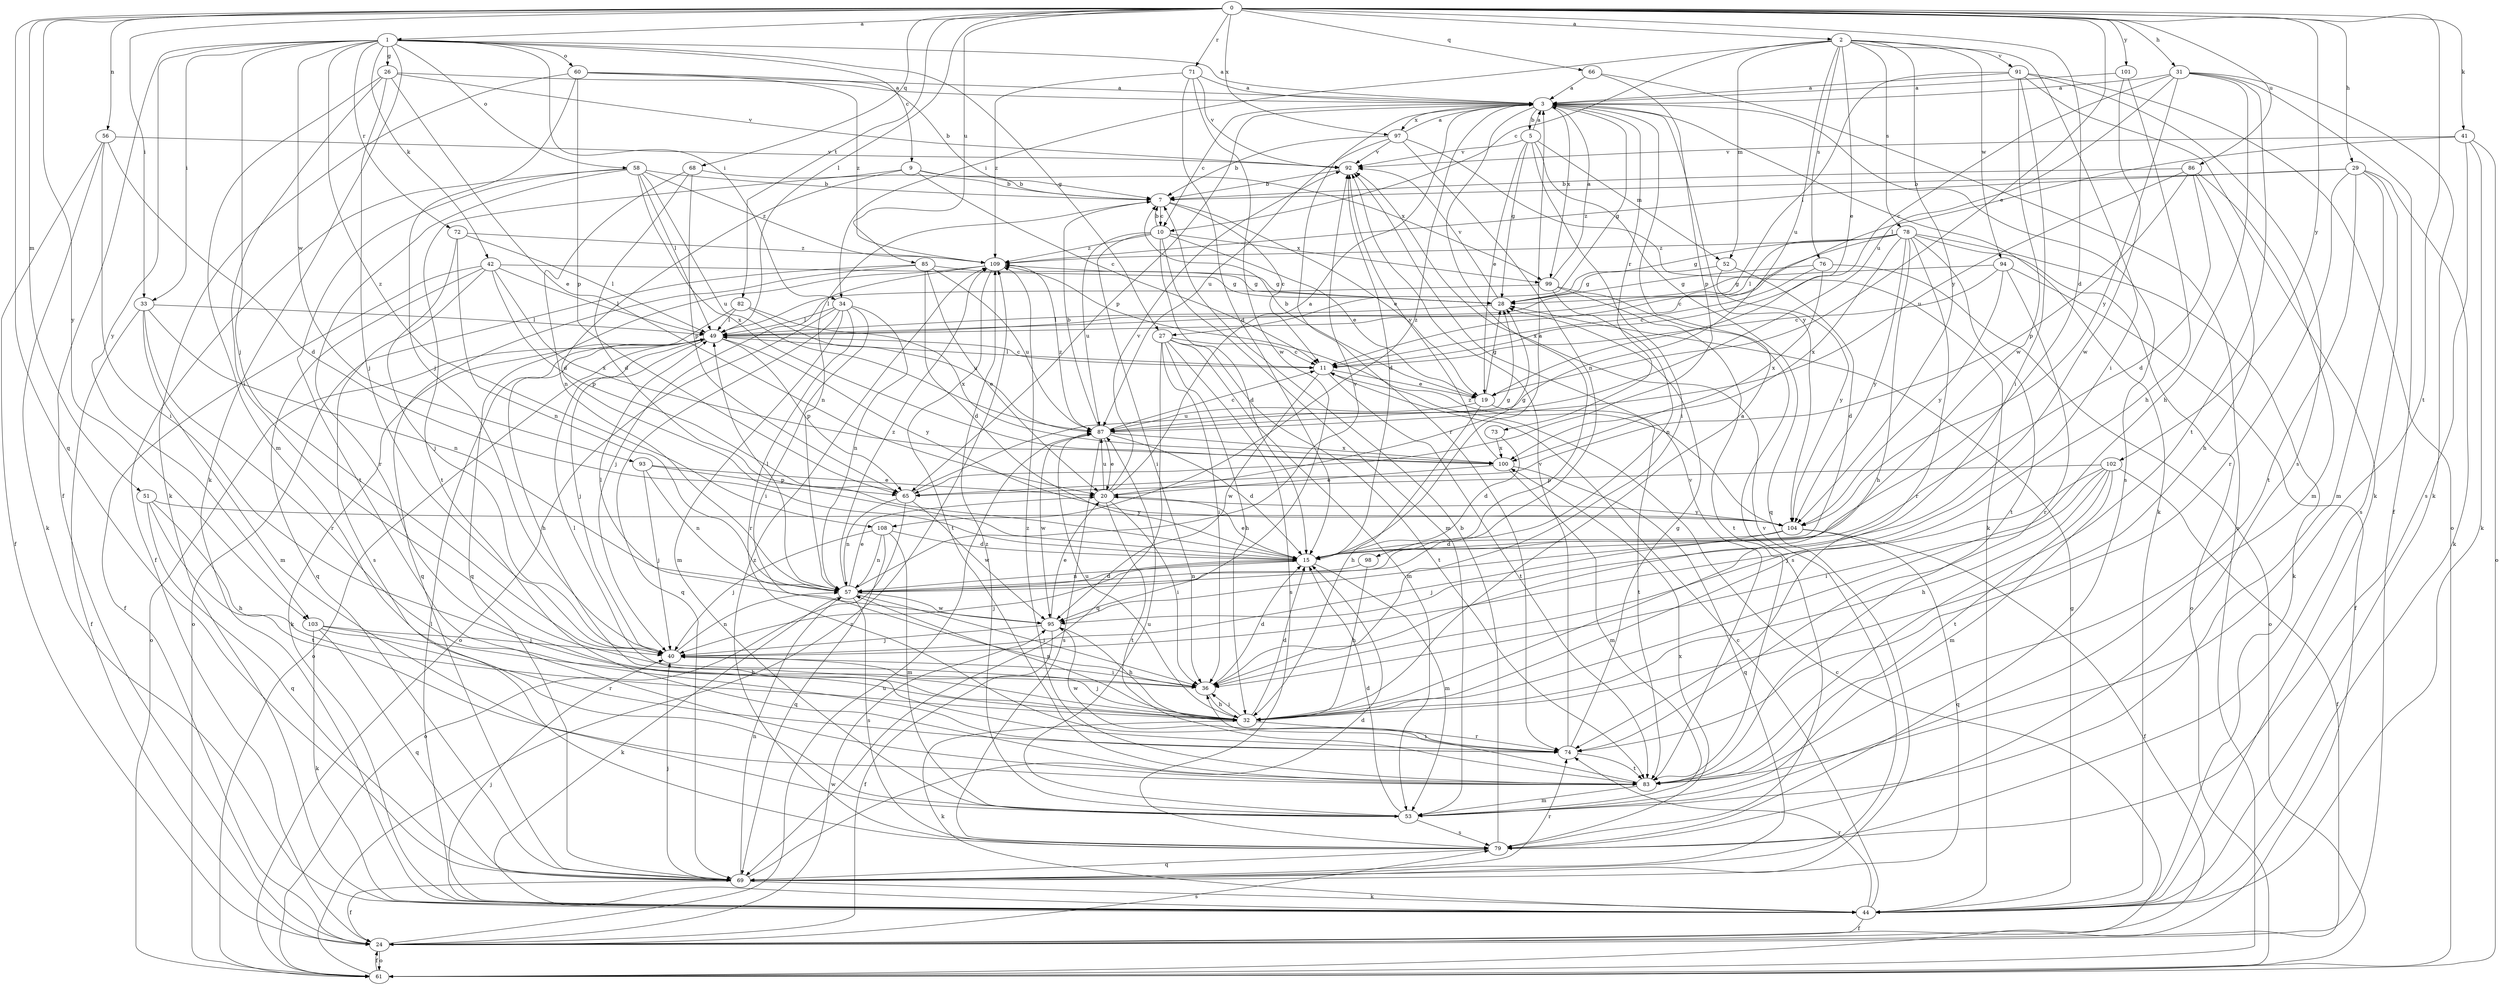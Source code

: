strict digraph  {
0;
1;
2;
3;
5;
7;
9;
10;
11;
15;
19;
20;
24;
26;
27;
28;
29;
31;
32;
33;
34;
36;
40;
41;
42;
44;
49;
51;
52;
53;
56;
57;
58;
60;
61;
65;
66;
68;
69;
71;
72;
73;
74;
76;
78;
79;
82;
83;
85;
86;
87;
91;
92;
93;
94;
95;
97;
98;
99;
100;
101;
102;
103;
104;
108;
109;
0 -> 1  [label=a];
0 -> 2  [label=a];
0 -> 15  [label=d];
0 -> 19  [label=e];
0 -> 29  [label=h];
0 -> 31  [label=h];
0 -> 33  [label=i];
0 -> 41  [label=k];
0 -> 49  [label=l];
0 -> 51  [label=m];
0 -> 56  [label=n];
0 -> 66  [label=q];
0 -> 68  [label=q];
0 -> 69  [label=q];
0 -> 71  [label=r];
0 -> 82  [label=t];
0 -> 83  [label=t];
0 -> 85  [label=u];
0 -> 86  [label=u];
0 -> 97  [label=x];
0 -> 101  [label=y];
0 -> 102  [label=y];
0 -> 103  [label=y];
1 -> 3  [label=a];
1 -> 9  [label=c];
1 -> 24  [label=f];
1 -> 26  [label=g];
1 -> 27  [label=g];
1 -> 33  [label=i];
1 -> 34  [label=i];
1 -> 40  [label=j];
1 -> 42  [label=k];
1 -> 44  [label=k];
1 -> 58  [label=o];
1 -> 60  [label=o];
1 -> 72  [label=r];
1 -> 93  [label=w];
1 -> 103  [label=y];
1 -> 108  [label=z];
2 -> 10  [label=c];
2 -> 19  [label=e];
2 -> 34  [label=i];
2 -> 36  [label=i];
2 -> 52  [label=m];
2 -> 76  [label=s];
2 -> 78  [label=s];
2 -> 87  [label=u];
2 -> 91  [label=v];
2 -> 94  [label=w];
2 -> 104  [label=y];
3 -> 5  [label=b];
3 -> 10  [label=c];
3 -> 27  [label=g];
3 -> 44  [label=k];
3 -> 65  [label=p];
3 -> 73  [label=r];
3 -> 74  [label=r];
3 -> 79  [label=s];
3 -> 97  [label=x];
3 -> 98  [label=x];
3 -> 99  [label=x];
3 -> 104  [label=y];
3 -> 108  [label=z];
5 -> 3  [label=a];
5 -> 19  [label=e];
5 -> 28  [label=g];
5 -> 36  [label=i];
5 -> 52  [label=m];
5 -> 69  [label=q];
5 -> 92  [label=v];
7 -> 10  [label=c];
7 -> 11  [label=c];
7 -> 19  [label=e];
7 -> 57  [label=n];
9 -> 7  [label=b];
9 -> 11  [label=c];
9 -> 15  [label=d];
9 -> 83  [label=t];
9 -> 99  [label=x];
10 -> 7  [label=b];
10 -> 15  [label=d];
10 -> 19  [label=e];
10 -> 36  [label=i];
10 -> 53  [label=m];
10 -> 87  [label=u];
10 -> 99  [label=x];
10 -> 109  [label=z];
11 -> 19  [label=e];
11 -> 49  [label=l];
11 -> 83  [label=t];
11 -> 95  [label=w];
15 -> 3  [label=a];
15 -> 20  [label=e];
15 -> 40  [label=j];
15 -> 53  [label=m];
15 -> 57  [label=n];
19 -> 7  [label=b];
19 -> 28  [label=g];
19 -> 32  [label=h];
19 -> 83  [label=t];
19 -> 87  [label=u];
20 -> 3  [label=a];
20 -> 28  [label=g];
20 -> 36  [label=i];
20 -> 83  [label=t];
20 -> 87  [label=u];
20 -> 92  [label=v];
20 -> 104  [label=y];
24 -> 61  [label=o];
24 -> 79  [label=s];
24 -> 87  [label=u];
24 -> 95  [label=w];
26 -> 3  [label=a];
26 -> 20  [label=e];
26 -> 36  [label=i];
26 -> 40  [label=j];
26 -> 53  [label=m];
26 -> 92  [label=v];
27 -> 11  [label=c];
27 -> 32  [label=h];
27 -> 36  [label=i];
27 -> 53  [label=m];
27 -> 69  [label=q];
27 -> 79  [label=s];
27 -> 83  [label=t];
28 -> 49  [label=l];
28 -> 92  [label=v];
29 -> 7  [label=b];
29 -> 44  [label=k];
29 -> 53  [label=m];
29 -> 74  [label=r];
29 -> 79  [label=s];
29 -> 83  [label=t];
29 -> 109  [label=z];
31 -> 3  [label=a];
31 -> 11  [label=c];
31 -> 24  [label=f];
31 -> 32  [label=h];
31 -> 44  [label=k];
31 -> 83  [label=t];
31 -> 87  [label=u];
31 -> 104  [label=y];
32 -> 3  [label=a];
32 -> 15  [label=d];
32 -> 36  [label=i];
32 -> 40  [label=j];
32 -> 44  [label=k];
32 -> 49  [label=l];
32 -> 57  [label=n];
32 -> 74  [label=r];
32 -> 87  [label=u];
33 -> 24  [label=f];
33 -> 49  [label=l];
33 -> 53  [label=m];
33 -> 57  [label=n];
33 -> 74  [label=r];
34 -> 36  [label=i];
34 -> 49  [label=l];
34 -> 53  [label=m];
34 -> 57  [label=n];
34 -> 61  [label=o];
34 -> 69  [label=q];
34 -> 74  [label=r];
36 -> 15  [label=d];
36 -> 32  [label=h];
40 -> 36  [label=i];
40 -> 57  [label=n];
41 -> 44  [label=k];
41 -> 49  [label=l];
41 -> 61  [label=o];
41 -> 79  [label=s];
41 -> 92  [label=v];
42 -> 24  [label=f];
42 -> 28  [label=g];
42 -> 49  [label=l];
42 -> 65  [label=p];
42 -> 69  [label=q];
42 -> 79  [label=s];
42 -> 100  [label=x];
44 -> 11  [label=c];
44 -> 24  [label=f];
44 -> 28  [label=g];
44 -> 40  [label=j];
44 -> 49  [label=l];
44 -> 74  [label=r];
49 -> 11  [label=c];
49 -> 32  [label=h];
49 -> 40  [label=j];
49 -> 44  [label=k];
49 -> 61  [label=o];
49 -> 65  [label=p];
49 -> 104  [label=y];
51 -> 32  [label=h];
51 -> 69  [label=q];
51 -> 83  [label=t];
51 -> 104  [label=y];
52 -> 15  [label=d];
52 -> 28  [label=g];
52 -> 104  [label=y];
53 -> 15  [label=d];
53 -> 79  [label=s];
53 -> 87  [label=u];
53 -> 109  [label=z];
56 -> 15  [label=d];
56 -> 24  [label=f];
56 -> 36  [label=i];
56 -> 44  [label=k];
56 -> 92  [label=v];
57 -> 15  [label=d];
57 -> 20  [label=e];
57 -> 36  [label=i];
57 -> 44  [label=k];
57 -> 49  [label=l];
57 -> 79  [label=s];
57 -> 92  [label=v];
57 -> 95  [label=w];
57 -> 109  [label=z];
58 -> 7  [label=b];
58 -> 24  [label=f];
58 -> 49  [label=l];
58 -> 74  [label=r];
58 -> 83  [label=t];
58 -> 87  [label=u];
58 -> 100  [label=x];
58 -> 109  [label=z];
60 -> 3  [label=a];
60 -> 7  [label=b];
60 -> 40  [label=j];
60 -> 44  [label=k];
60 -> 65  [label=p];
60 -> 109  [label=z];
61 -> 11  [label=c];
61 -> 24  [label=f];
61 -> 109  [label=z];
65 -> 28  [label=g];
65 -> 57  [label=n];
65 -> 61  [label=o];
65 -> 95  [label=w];
66 -> 3  [label=a];
66 -> 61  [label=o];
66 -> 65  [label=p];
68 -> 7  [label=b];
68 -> 15  [label=d];
68 -> 57  [label=n];
68 -> 65  [label=p];
69 -> 15  [label=d];
69 -> 24  [label=f];
69 -> 40  [label=j];
69 -> 44  [label=k];
69 -> 57  [label=n];
69 -> 74  [label=r];
69 -> 92  [label=v];
71 -> 3  [label=a];
71 -> 15  [label=d];
71 -> 92  [label=v];
71 -> 95  [label=w];
71 -> 109  [label=z];
72 -> 40  [label=j];
72 -> 49  [label=l];
72 -> 57  [label=n];
72 -> 109  [label=z];
73 -> 15  [label=d];
73 -> 100  [label=x];
74 -> 28  [label=g];
74 -> 83  [label=t];
74 -> 92  [label=v];
74 -> 95  [label=w];
76 -> 11  [label=c];
76 -> 28  [label=g];
76 -> 61  [label=o];
76 -> 100  [label=x];
78 -> 11  [label=c];
78 -> 28  [label=g];
78 -> 32  [label=h];
78 -> 44  [label=k];
78 -> 49  [label=l];
78 -> 61  [label=o];
78 -> 74  [label=r];
78 -> 83  [label=t];
78 -> 100  [label=x];
78 -> 104  [label=y];
78 -> 109  [label=z];
79 -> 7  [label=b];
79 -> 69  [label=q];
79 -> 100  [label=x];
79 -> 109  [label=z];
82 -> 49  [label=l];
82 -> 61  [label=o];
82 -> 87  [label=u];
82 -> 100  [label=x];
83 -> 36  [label=i];
83 -> 53  [label=m];
83 -> 92  [label=v];
83 -> 109  [label=z];
85 -> 15  [label=d];
85 -> 20  [label=e];
85 -> 28  [label=g];
85 -> 61  [label=o];
85 -> 69  [label=q];
85 -> 87  [label=u];
86 -> 7  [label=b];
86 -> 15  [label=d];
86 -> 32  [label=h];
86 -> 53  [label=m];
86 -> 65  [label=p];
86 -> 87  [label=u];
87 -> 7  [label=b];
87 -> 11  [label=c];
87 -> 15  [label=d];
87 -> 20  [label=e];
87 -> 79  [label=s];
87 -> 95  [label=w];
87 -> 100  [label=x];
87 -> 109  [label=z];
91 -> 3  [label=a];
91 -> 36  [label=i];
91 -> 44  [label=k];
91 -> 49  [label=l];
91 -> 61  [label=o];
91 -> 79  [label=s];
91 -> 95  [label=w];
92 -> 7  [label=b];
92 -> 15  [label=d];
93 -> 20  [label=e];
93 -> 40  [label=j];
93 -> 57  [label=n];
93 -> 65  [label=p];
94 -> 11  [label=c];
94 -> 24  [label=f];
94 -> 28  [label=g];
94 -> 74  [label=r];
94 -> 104  [label=y];
95 -> 20  [label=e];
95 -> 24  [label=f];
95 -> 32  [label=h];
95 -> 40  [label=j];
95 -> 49  [label=l];
97 -> 3  [label=a];
97 -> 7  [label=b];
97 -> 44  [label=k];
97 -> 57  [label=n];
97 -> 87  [label=u];
97 -> 92  [label=v];
98 -> 32  [label=h];
98 -> 57  [label=n];
99 -> 3  [label=a];
99 -> 49  [label=l];
99 -> 57  [label=n];
99 -> 79  [label=s];
99 -> 83  [label=t];
100 -> 20  [label=e];
100 -> 53  [label=m];
100 -> 69  [label=q];
100 -> 92  [label=v];
101 -> 3  [label=a];
101 -> 32  [label=h];
101 -> 95  [label=w];
102 -> 24  [label=f];
102 -> 32  [label=h];
102 -> 36  [label=i];
102 -> 40  [label=j];
102 -> 53  [label=m];
102 -> 65  [label=p];
102 -> 83  [label=t];
103 -> 32  [label=h];
103 -> 40  [label=j];
103 -> 44  [label=k];
103 -> 69  [label=q];
103 -> 74  [label=r];
104 -> 15  [label=d];
104 -> 24  [label=f];
104 -> 40  [label=j];
104 -> 69  [label=q];
104 -> 109  [label=z];
108 -> 15  [label=d];
108 -> 40  [label=j];
108 -> 53  [label=m];
108 -> 57  [label=n];
108 -> 69  [label=q];
109 -> 28  [label=g];
109 -> 40  [label=j];
109 -> 69  [label=q];
109 -> 83  [label=t];
}
